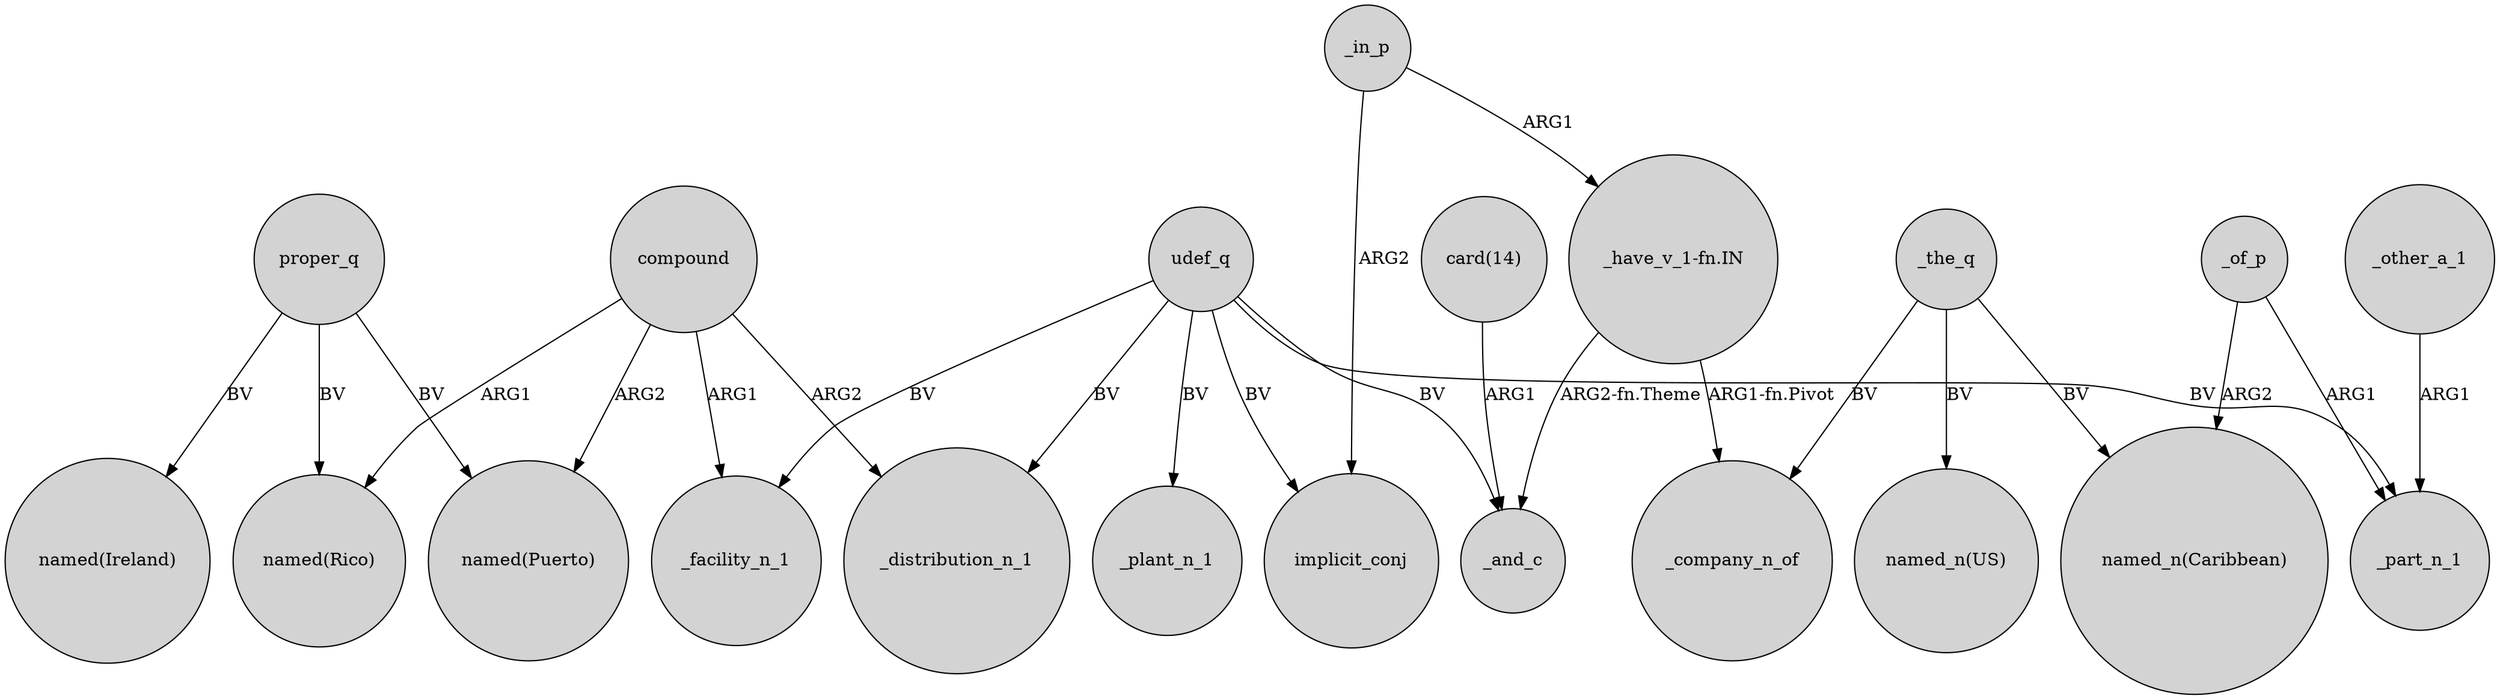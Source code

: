 digraph {
	node [shape=circle style=filled]
	proper_q -> "named(Ireland)" [label=BV]
	udef_q -> _facility_n_1 [label=BV]
	proper_q -> "named(Rico)" [label=BV]
	compound -> _distribution_n_1 [label=ARG2]
	_of_p -> "named_n(Caribbean)" [label=ARG2]
	udef_q -> _distribution_n_1 [label=BV]
	"_have_v_1-fn.IN" -> _and_c [label="ARG2-fn.Theme"]
	udef_q -> implicit_conj [label=BV]
	_of_p -> _part_n_1 [label=ARG1]
	_the_q -> _company_n_of [label=BV]
	_the_q -> "named_n(US)" [label=BV]
	_the_q -> "named_n(Caribbean)" [label=BV]
	_in_p -> "_have_v_1-fn.IN" [label=ARG1]
	proper_q -> "named(Puerto)" [label=BV]
	compound -> "named(Rico)" [label=ARG1]
	_other_a_1 -> _part_n_1 [label=ARG1]
	"card(14)" -> _and_c [label=ARG1]
	udef_q -> _plant_n_1 [label=BV]
	compound -> _facility_n_1 [label=ARG1]
	udef_q -> _part_n_1 [label=BV]
	_in_p -> implicit_conj [label=ARG2]
	"_have_v_1-fn.IN" -> _company_n_of [label="ARG1-fn.Pivot"]
	udef_q -> _and_c [label=BV]
	compound -> "named(Puerto)" [label=ARG2]
}
